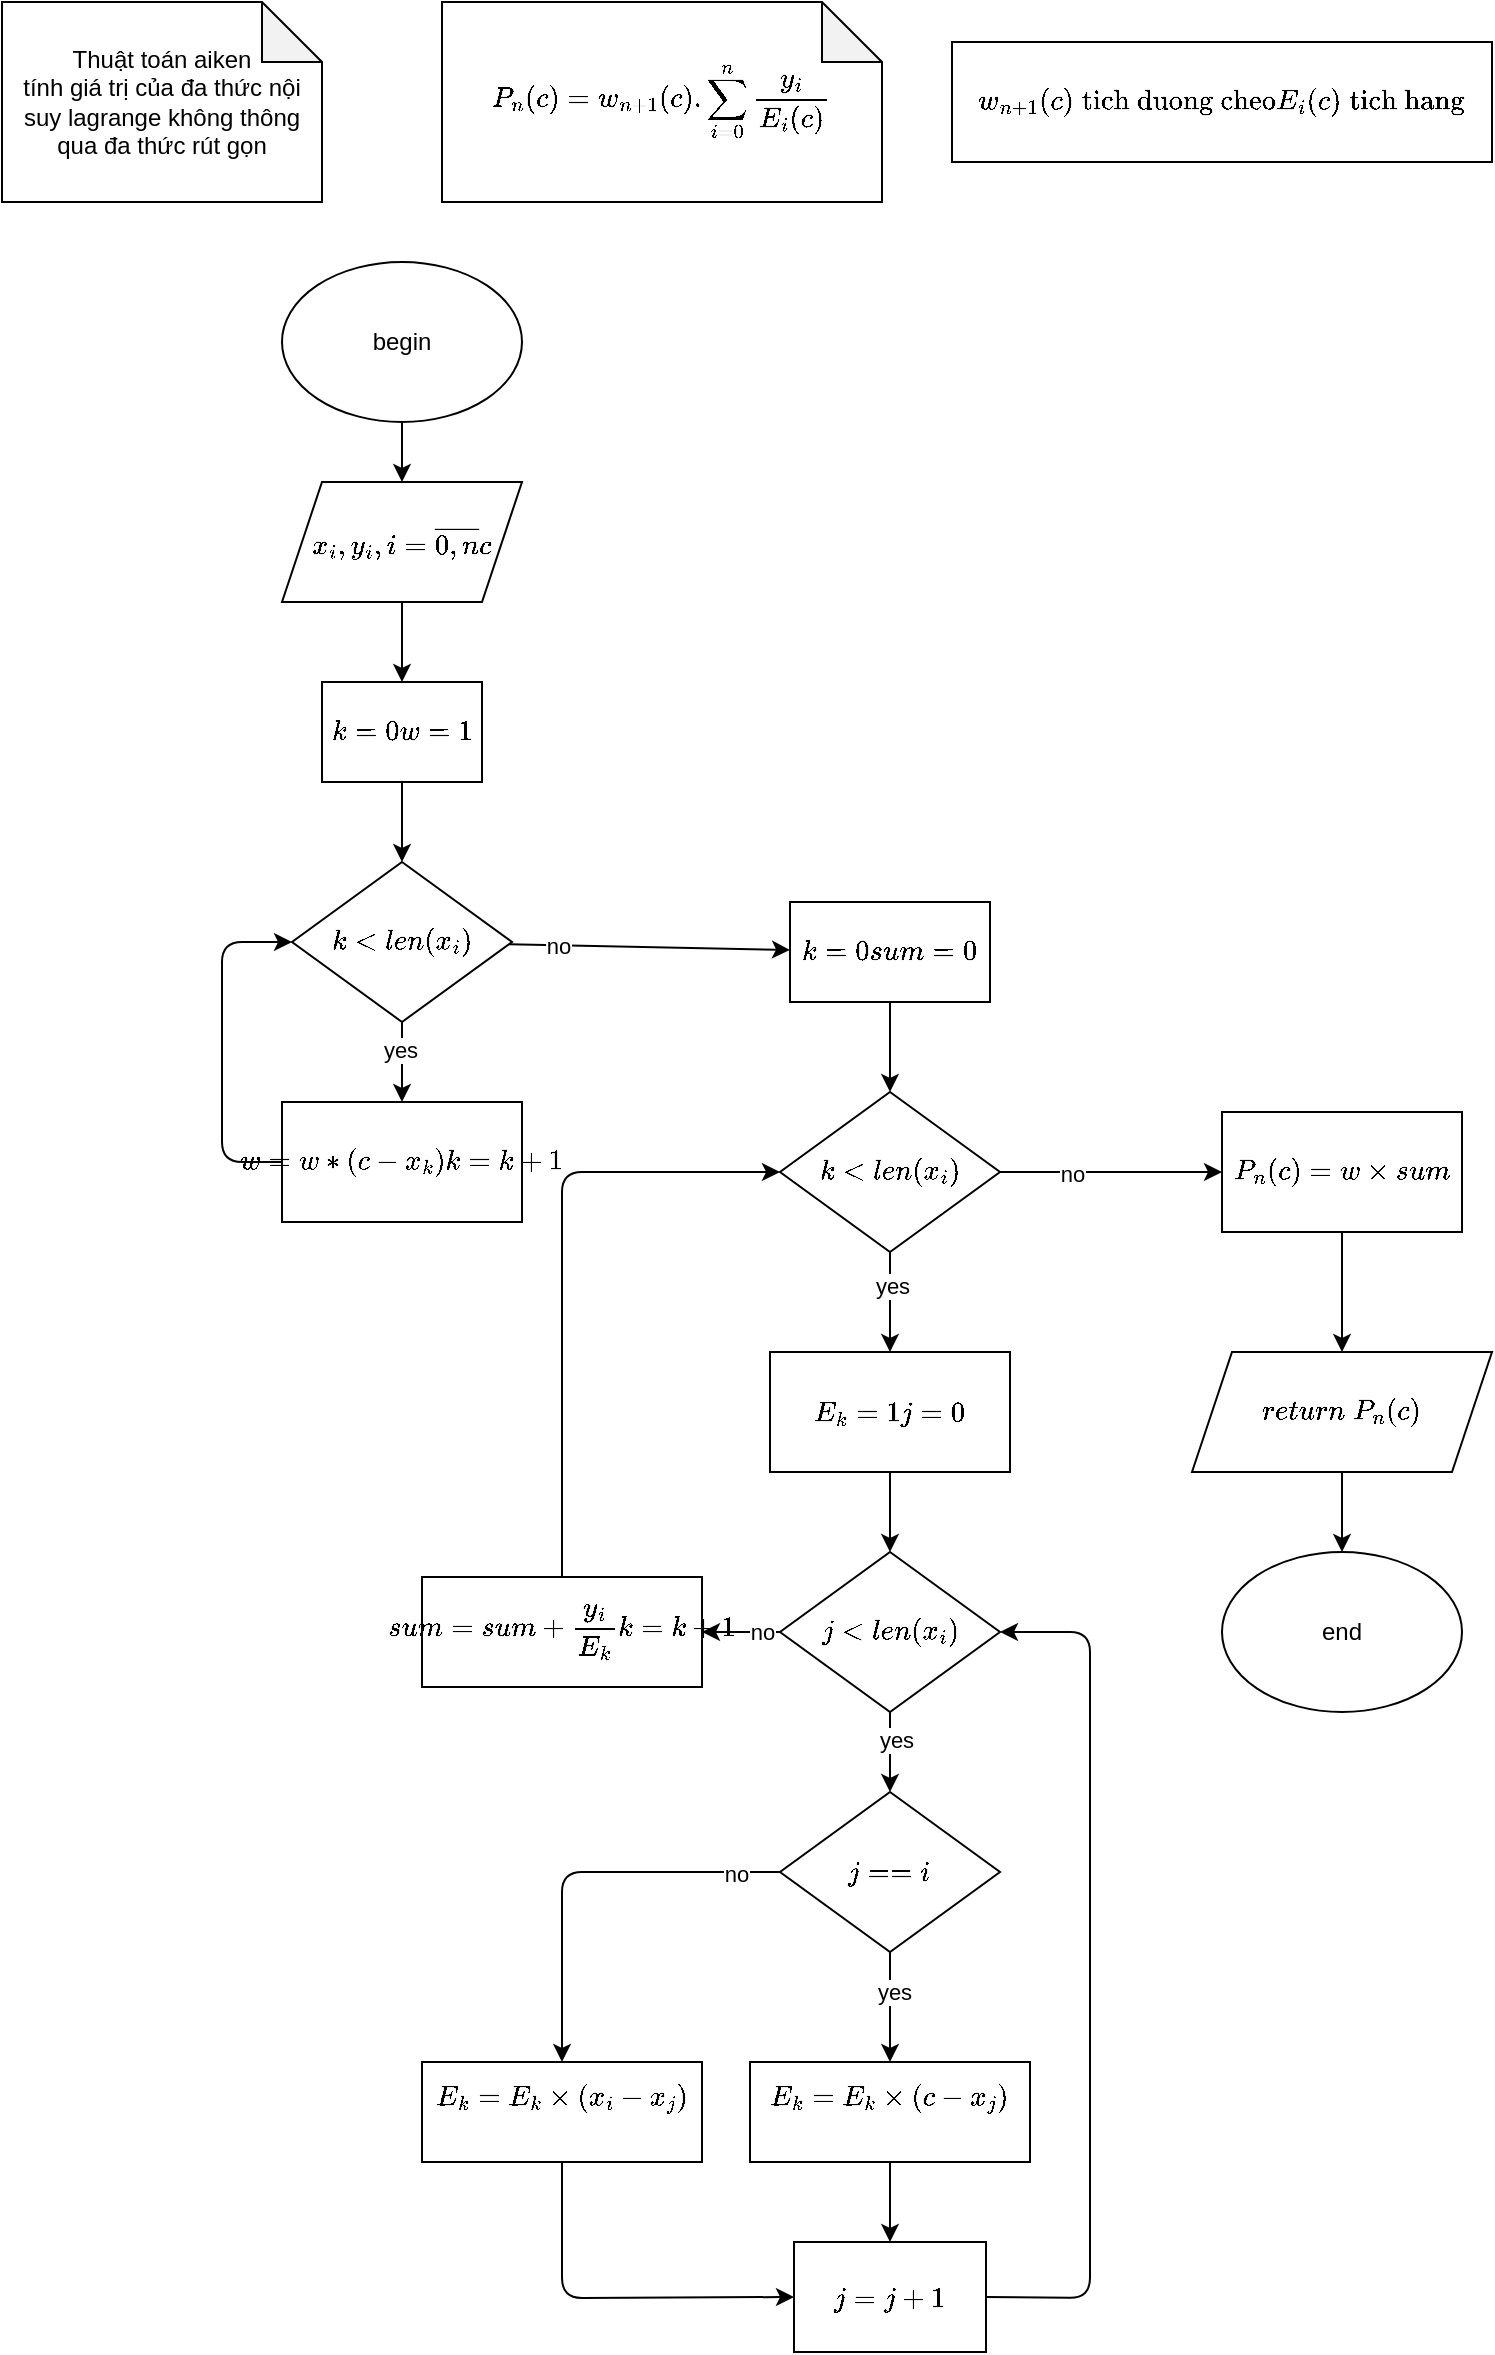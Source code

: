 <mxfile>
    <diagram id="wM3BNboEbeI0dvQQN-em" name="Aiken">
        <mxGraphModel dx="722" dy="720" grid="1" gridSize="10" guides="1" tooltips="1" connect="1" arrows="1" fold="1" page="1" pageScale="1" pageWidth="850" pageHeight="1100" math="1" shadow="0">
            <root>
                <mxCell id="0"/>
                <mxCell id="1" parent="0"/>
                <mxCell id="2" value="Thuật toán aiken&lt;br&gt;tính giá trị của đa thức nội suy lagrange không thông qua đa thức rút gọn" style="shape=note;whiteSpace=wrap;html=1;backgroundOutline=1;darkOpacity=0.05;" vertex="1" parent="1">
                    <mxGeometry x="50" y="20" width="160" height="100" as="geometry"/>
                </mxCell>
                <mxCell id="3" value="$$P_n(c)=w_{n+1}(c).\sum_{i=0}^n\frac{y_i}{E_i(c)}$$" style="shape=note;whiteSpace=wrap;html=1;backgroundOutline=1;darkOpacity=0.05;" vertex="1" parent="1">
                    <mxGeometry x="270" y="20" width="220" height="100" as="geometry"/>
                </mxCell>
                <mxCell id="4" style="edgeStyle=none;html=1;exitX=0.5;exitY=1;exitDx=0;exitDy=0;entryX=0.5;entryY=0;entryDx=0;entryDy=0;" edge="1" parent="1" source="5" target="8">
                    <mxGeometry relative="1" as="geometry"/>
                </mxCell>
                <mxCell id="5" value="begin" style="ellipse;whiteSpace=wrap;html=1;" vertex="1" parent="1">
                    <mxGeometry x="190" y="150" width="120" height="80" as="geometry"/>
                </mxCell>
                <mxCell id="6" value="end" style="ellipse;whiteSpace=wrap;html=1;" vertex="1" parent="1">
                    <mxGeometry x="660" y="795" width="120" height="80" as="geometry"/>
                </mxCell>
                <mxCell id="7" value="" style="edgeStyle=none;html=1;" edge="1" parent="1" source="8" target="10">
                    <mxGeometry relative="1" as="geometry"/>
                </mxCell>
                <mxCell id="8" value="$$x_i,y_i,i=\overline{0,n}\\&lt;br&gt;c$$" style="shape=parallelogram;perimeter=parallelogramPerimeter;whiteSpace=wrap;html=1;fixedSize=1;" vertex="1" parent="1">
                    <mxGeometry x="190" y="260" width="120" height="60" as="geometry"/>
                </mxCell>
                <mxCell id="9" value="" style="edgeStyle=none;html=1;" edge="1" parent="1" source="10" target="15">
                    <mxGeometry relative="1" as="geometry"/>
                </mxCell>
                <mxCell id="10" value="$$k = 0\\&lt;br&gt;w = 1$$" style="whiteSpace=wrap;html=1;" vertex="1" parent="1">
                    <mxGeometry x="210" y="360" width="80" height="50" as="geometry"/>
                </mxCell>
                <mxCell id="11" value="" style="edgeStyle=none;html=1;" edge="1" parent="1" source="15" target="17">
                    <mxGeometry relative="1" as="geometry"/>
                </mxCell>
                <mxCell id="12" value="yes" style="edgeLabel;html=1;align=center;verticalAlign=middle;resizable=0;points=[];" vertex="1" connectable="0" parent="11">
                    <mxGeometry x="-0.328" y="-1" relative="1" as="geometry">
                        <mxPoint as="offset"/>
                    </mxGeometry>
                </mxCell>
                <mxCell id="13" value="" style="edgeStyle=none;html=1;" edge="1" parent="1" source="15" target="19">
                    <mxGeometry relative="1" as="geometry"/>
                </mxCell>
                <mxCell id="14" value="no" style="edgeLabel;html=1;align=center;verticalAlign=middle;resizable=0;points=[];" vertex="1" connectable="0" parent="13">
                    <mxGeometry x="-0.653" relative="1" as="geometry">
                        <mxPoint as="offset"/>
                    </mxGeometry>
                </mxCell>
                <mxCell id="15" value="$$k&amp;lt;len(x_i)$$" style="rhombus;whiteSpace=wrap;html=1;" vertex="1" parent="1">
                    <mxGeometry x="195" y="450" width="110" height="80" as="geometry"/>
                </mxCell>
                <mxCell id="16" style="edgeStyle=none;html=1;exitX=0;exitY=0.5;exitDx=0;exitDy=0;entryX=0;entryY=0.5;entryDx=0;entryDy=0;" edge="1" parent="1" source="17" target="15">
                    <mxGeometry relative="1" as="geometry">
                        <Array as="points">
                            <mxPoint x="160" y="600"/>
                            <mxPoint x="160" y="490"/>
                        </Array>
                    </mxGeometry>
                </mxCell>
                <mxCell id="17" value="$$w=w*(c-x_k)\\&lt;br&gt;k=k+1$$" style="whiteSpace=wrap;html=1;" vertex="1" parent="1">
                    <mxGeometry x="190" y="570" width="120" height="60" as="geometry"/>
                </mxCell>
                <mxCell id="18" value="" style="edgeStyle=none;html=1;entryX=0.5;entryY=0;entryDx=0;entryDy=0;" edge="1" parent="1" source="19" target="24">
                    <mxGeometry relative="1" as="geometry">
                        <mxPoint x="494" y="555" as="targetPoint"/>
                    </mxGeometry>
                </mxCell>
                <mxCell id="19" value="$$k=0\\&lt;br&gt;sum = 0$$" style="whiteSpace=wrap;html=1;" vertex="1" parent="1">
                    <mxGeometry x="444" y="470" width="100" height="50" as="geometry"/>
                </mxCell>
                <mxCell id="20" value="" style="edgeStyle=none;html=1;" edge="1" parent="1" source="24" target="26">
                    <mxGeometry relative="1" as="geometry"/>
                </mxCell>
                <mxCell id="21" value="yes" style="edgeLabel;html=1;align=center;verticalAlign=middle;resizable=0;points=[];" vertex="1" connectable="0" parent="20">
                    <mxGeometry x="-0.338" y="1" relative="1" as="geometry">
                        <mxPoint as="offset"/>
                    </mxGeometry>
                </mxCell>
                <mxCell id="22" value="" style="edgeStyle=none;html=1;entryX=0;entryY=0.5;entryDx=0;entryDy=0;" edge="1" parent="1" source="24" target="48">
                    <mxGeometry relative="1" as="geometry">
                        <mxPoint x="660" y="605" as="targetPoint"/>
                    </mxGeometry>
                </mxCell>
                <mxCell id="23" value="no" style="edgeLabel;html=1;align=center;verticalAlign=middle;resizable=0;points=[];" vertex="1" connectable="0" parent="22">
                    <mxGeometry x="-0.36" relative="1" as="geometry">
                        <mxPoint y="1" as="offset"/>
                    </mxGeometry>
                </mxCell>
                <mxCell id="24" value="$$k&amp;lt;len(x_i)$$" style="rhombus;whiteSpace=wrap;html=1;" vertex="1" parent="1">
                    <mxGeometry x="439" y="565" width="110" height="80" as="geometry"/>
                </mxCell>
                <mxCell id="25" value="" style="edgeStyle=none;html=1;entryX=0.5;entryY=0;entryDx=0;entryDy=0;" edge="1" parent="1" source="26" target="31">
                    <mxGeometry relative="1" as="geometry">
                        <mxPoint x="494" y="795" as="targetPoint"/>
                    </mxGeometry>
                </mxCell>
                <mxCell id="26" value="$$E_k=1\\&lt;br&gt;j=0$$" style="whiteSpace=wrap;html=1;" vertex="1" parent="1">
                    <mxGeometry x="434" y="695" width="120" height="60" as="geometry"/>
                </mxCell>
                <mxCell id="27" value="" style="edgeStyle=none;html=1;entryX=0.5;entryY=0;entryDx=0;entryDy=0;" edge="1" parent="1" source="31" target="36">
                    <mxGeometry relative="1" as="geometry">
                        <mxPoint x="494" y="915" as="targetPoint"/>
                    </mxGeometry>
                </mxCell>
                <mxCell id="28" value="yes" style="edgeLabel;html=1;align=center;verticalAlign=middle;resizable=0;points=[];" vertex="1" connectable="0" parent="27">
                    <mxGeometry x="-0.289" y="3" relative="1" as="geometry">
                        <mxPoint as="offset"/>
                    </mxGeometry>
                </mxCell>
                <mxCell id="29" style="edgeStyle=none;html=1;exitX=0;exitY=0.5;exitDx=0;exitDy=0;entryX=1;entryY=0.5;entryDx=0;entryDy=0;" edge="1" parent="1" source="31" target="44">
                    <mxGeometry relative="1" as="geometry">
                        <Array as="points">
                            <mxPoint x="404" y="835"/>
                        </Array>
                    </mxGeometry>
                </mxCell>
                <mxCell id="30" value="no" style="edgeLabel;html=1;align=center;verticalAlign=middle;resizable=0;points=[];" vertex="1" connectable="0" parent="29">
                    <mxGeometry x="-0.537" relative="1" as="geometry">
                        <mxPoint as="offset"/>
                    </mxGeometry>
                </mxCell>
                <mxCell id="31" value="$$j&amp;lt;len(x_i)$$" style="rhombus;whiteSpace=wrap;html=1;" vertex="1" parent="1">
                    <mxGeometry x="439" y="795" width="110" height="80" as="geometry"/>
                </mxCell>
                <mxCell id="32" value="" style="edgeStyle=none;html=1;" edge="1" parent="1" source="36" target="38">
                    <mxGeometry relative="1" as="geometry"/>
                </mxCell>
                <mxCell id="33" value="yes" style="edgeLabel;html=1;align=center;verticalAlign=middle;resizable=0;points=[];" vertex="1" connectable="0" parent="32">
                    <mxGeometry x="-0.286" y="2" relative="1" as="geometry">
                        <mxPoint as="offset"/>
                    </mxGeometry>
                </mxCell>
                <mxCell id="34" value="" style="edgeStyle=none;html=1;exitX=0;exitY=0.5;exitDx=0;exitDy=0;entryX=0.5;entryY=0;entryDx=0;entryDy=0;" edge="1" parent="1" source="36" target="40">
                    <mxGeometry relative="1" as="geometry">
                        <mxPoint x="640" y="1060" as="targetPoint"/>
                        <Array as="points">
                            <mxPoint x="330" y="955"/>
                        </Array>
                    </mxGeometry>
                </mxCell>
                <mxCell id="35" value="no" style="edgeLabel;html=1;align=center;verticalAlign=middle;resizable=0;points=[];" vertex="1" connectable="0" parent="34">
                    <mxGeometry x="-0.777" relative="1" as="geometry">
                        <mxPoint y="1" as="offset"/>
                    </mxGeometry>
                </mxCell>
                <mxCell id="36" value="$$j == i$$" style="rhombus;whiteSpace=wrap;html=1;" vertex="1" parent="1">
                    <mxGeometry x="439" y="915" width="110" height="80" as="geometry"/>
                </mxCell>
                <mxCell id="37" value="" style="edgeStyle=none;html=1;" edge="1" parent="1" source="38" target="42">
                    <mxGeometry relative="1" as="geometry"/>
                </mxCell>
                <mxCell id="38" value="$$E_k=E_k\times(c-x_j)$$&amp;nbsp;" style="whiteSpace=wrap;html=1;" vertex="1" parent="1">
                    <mxGeometry x="424" y="1050" width="140" height="50" as="geometry"/>
                </mxCell>
                <mxCell id="39" style="edgeStyle=none;html=1;exitX=0.5;exitY=1;exitDx=0;exitDy=0;entryX=0;entryY=0.5;entryDx=0;entryDy=0;" edge="1" parent="1" source="40" target="42">
                    <mxGeometry relative="1" as="geometry">
                        <Array as="points">
                            <mxPoint x="330" y="1168"/>
                        </Array>
                    </mxGeometry>
                </mxCell>
                <mxCell id="40" value="$$E_k=E_k\times(x_i-x_j)$$&amp;nbsp;" style="whiteSpace=wrap;html=1;" vertex="1" parent="1">
                    <mxGeometry x="260" y="1050" width="140" height="50" as="geometry"/>
                </mxCell>
                <mxCell id="41" style="edgeStyle=none;html=1;exitX=1;exitY=0.5;exitDx=0;exitDy=0;entryX=1;entryY=0.5;entryDx=0;entryDy=0;" edge="1" parent="1" source="42" target="31">
                    <mxGeometry relative="1" as="geometry">
                        <Array as="points">
                            <mxPoint x="594" y="1168"/>
                            <mxPoint x="594" y="835"/>
                        </Array>
                    </mxGeometry>
                </mxCell>
                <mxCell id="42" value="$$j=j+1$$" style="whiteSpace=wrap;html=1;" vertex="1" parent="1">
                    <mxGeometry x="446" y="1140" width="96" height="55" as="geometry"/>
                </mxCell>
                <mxCell id="43" style="edgeStyle=none;html=1;exitX=0.5;exitY=0;exitDx=0;exitDy=0;entryX=0;entryY=0.5;entryDx=0;entryDy=0;" edge="1" parent="1" source="44" target="24">
                    <mxGeometry relative="1" as="geometry">
                        <Array as="points">
                            <mxPoint x="330" y="605"/>
                        </Array>
                    </mxGeometry>
                </mxCell>
                <mxCell id="44" value="$$sum=sum+\frac{y_i}{E_k}\\&lt;br&gt;k=k+1$$" style="whiteSpace=wrap;html=1;" vertex="1" parent="1">
                    <mxGeometry x="260" y="807.5" width="140" height="55" as="geometry"/>
                </mxCell>
                <mxCell id="45" style="edgeStyle=none;html=1;exitX=0.5;exitY=1;exitDx=0;exitDy=0;" edge="1" parent="1" source="46" target="6">
                    <mxGeometry relative="1" as="geometry"/>
                </mxCell>
                <mxCell id="46" value="$$return \;P_n(c)$$" style="shape=parallelogram;perimeter=parallelogramPerimeter;whiteSpace=wrap;html=1;fixedSize=1;" vertex="1" parent="1">
                    <mxGeometry x="645" y="695" width="150" height="60" as="geometry"/>
                </mxCell>
                <mxCell id="47" style="edgeStyle=none;html=1;exitX=0.5;exitY=1;exitDx=0;exitDy=0;entryX=0.5;entryY=0;entryDx=0;entryDy=0;" edge="1" parent="1" source="48" target="46">
                    <mxGeometry relative="1" as="geometry"/>
                </mxCell>
                <mxCell id="48" value="$$P_n(c)=w\times sum$$" style="whiteSpace=wrap;html=1;" vertex="1" parent="1">
                    <mxGeometry x="660" y="575" width="120" height="60" as="geometry"/>
                </mxCell>
                <mxCell id="49" value="$$w_{n+1}(c)\;\text{tich duong cheo}\\&lt;br&gt;E_i(c)\;\text{tich hang}$$" style="whiteSpace=wrap;html=1;" vertex="1" parent="1">
                    <mxGeometry x="525" y="40" width="270" height="60" as="geometry"/>
                </mxCell>
            </root>
        </mxGraphModel>
    </diagram>
</mxfile>
